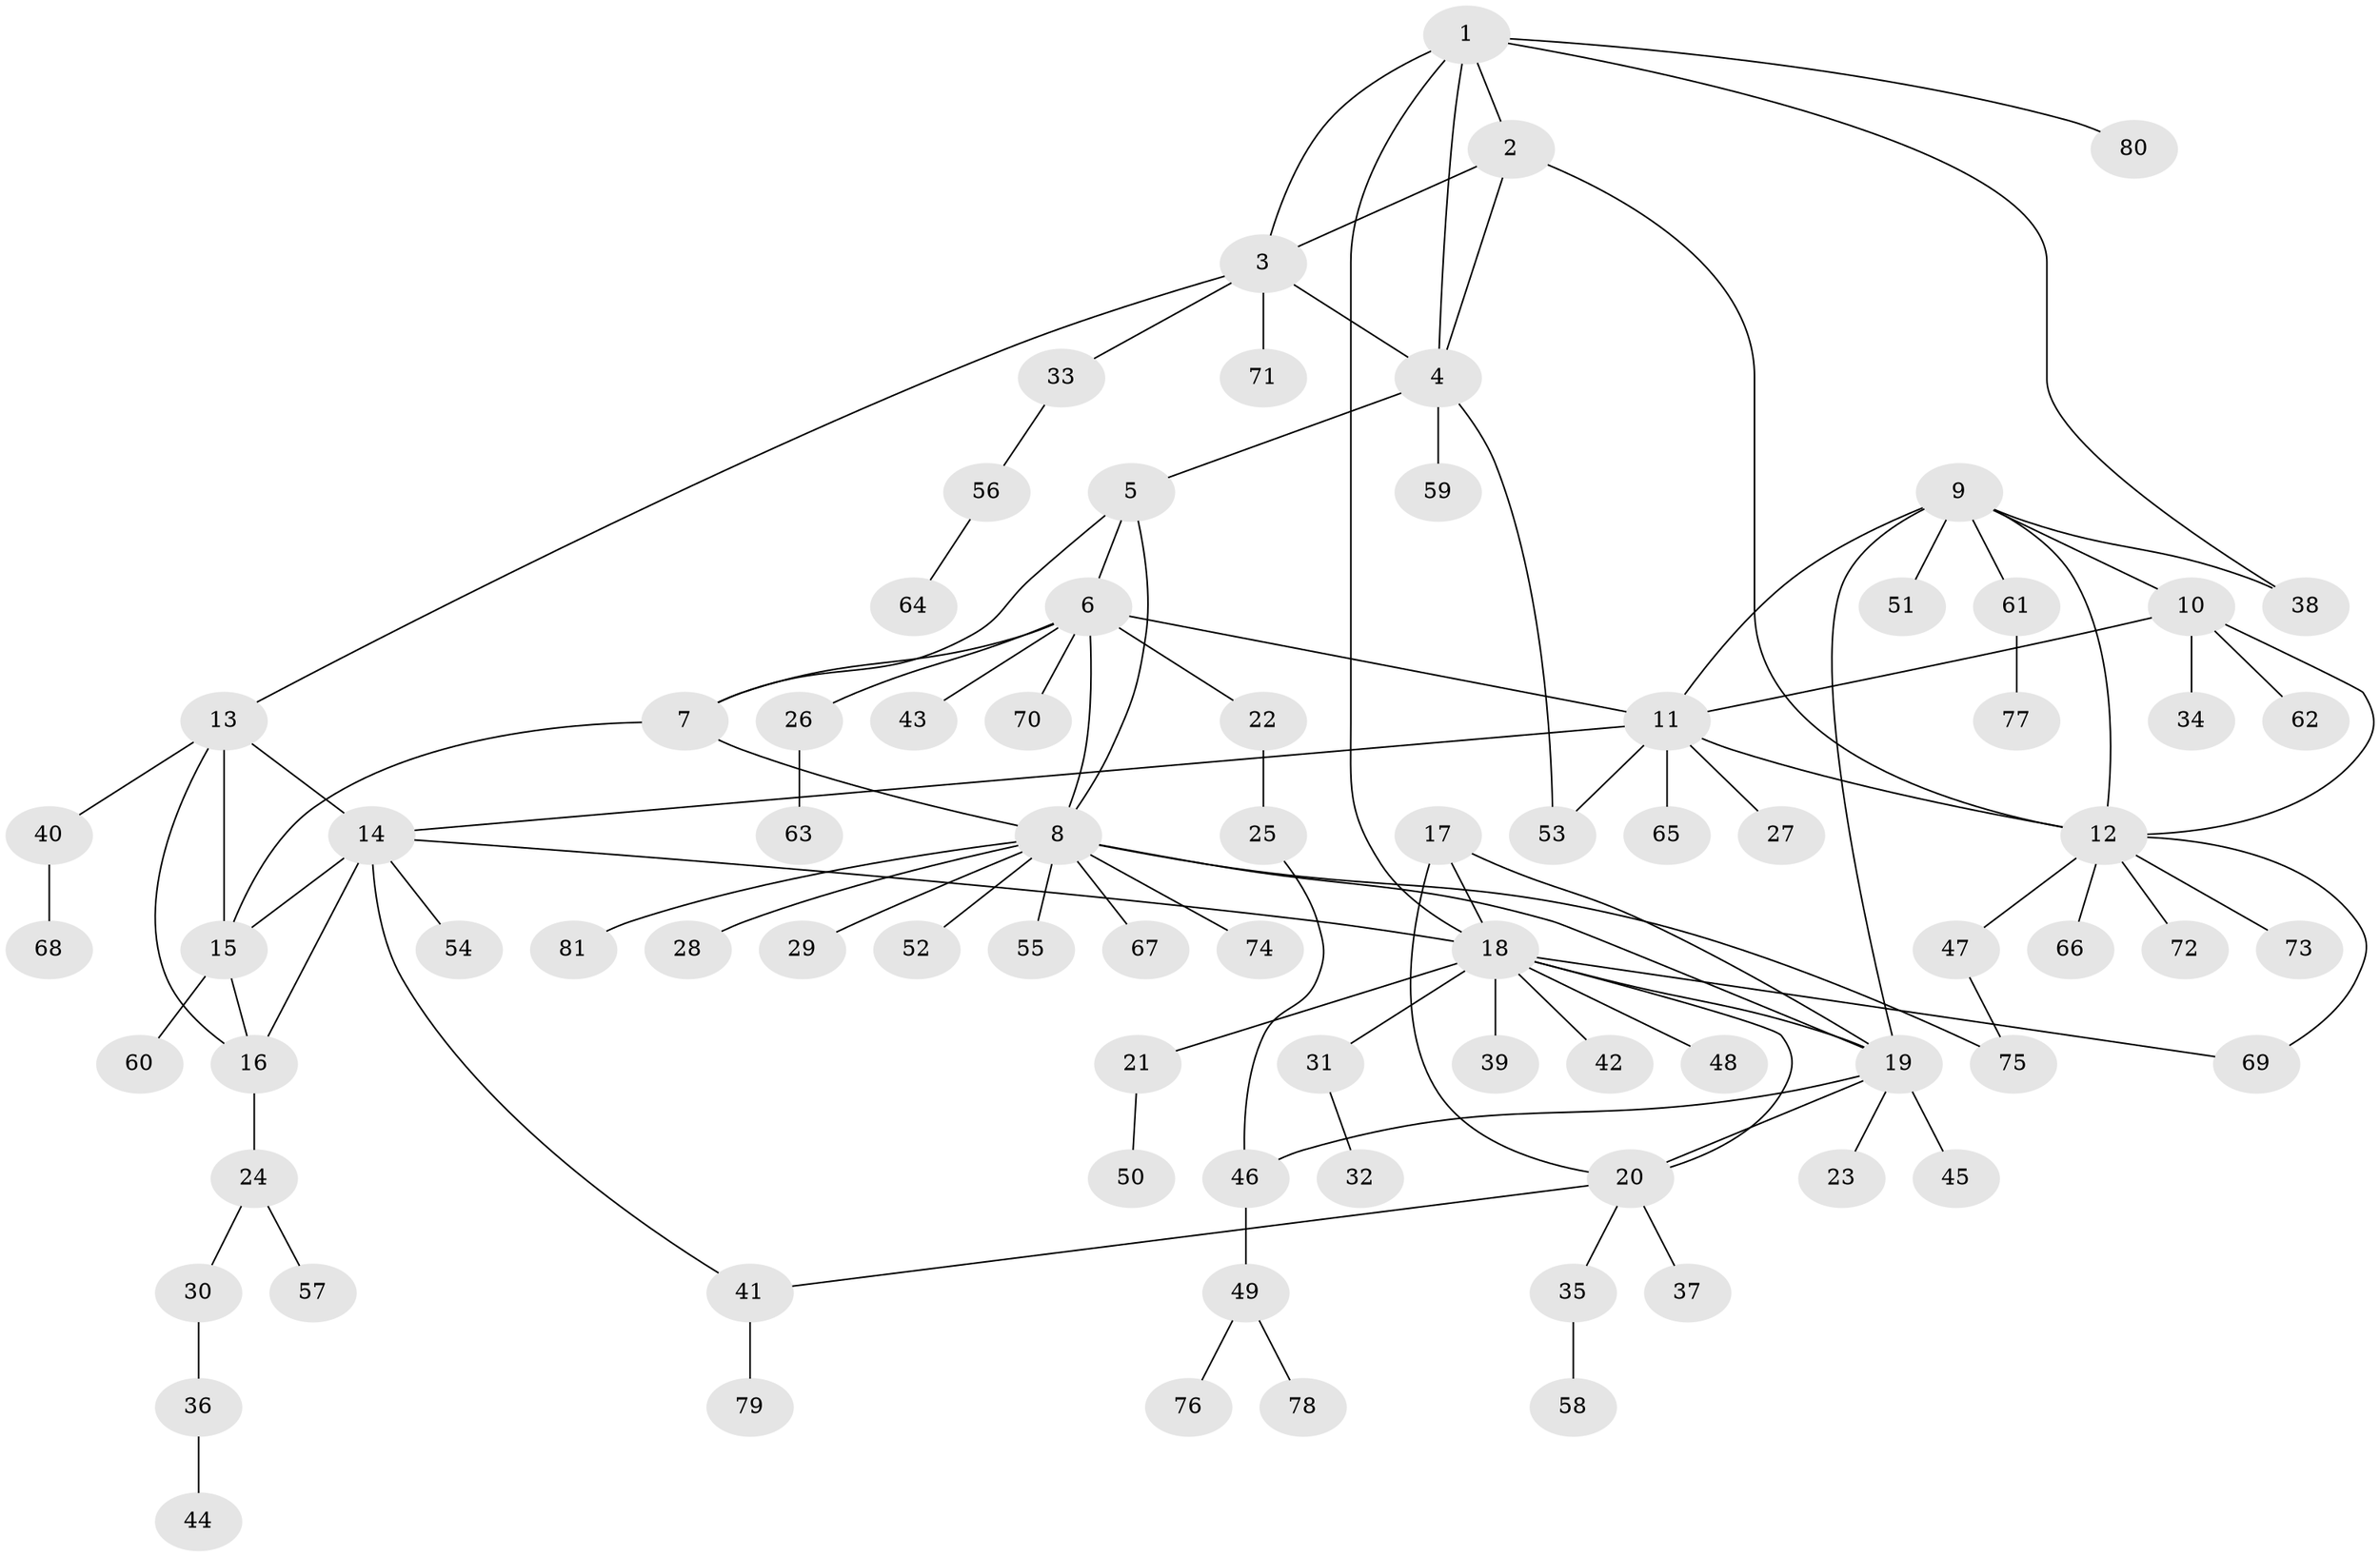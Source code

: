 // coarse degree distribution, {6: 0.034482758620689655, 4: 0.017241379310344827, 5: 0.05172413793103448, 8: 0.05172413793103448, 7: 0.06896551724137931, 18: 0.017241379310344827, 3: 0.034482758620689655, 10: 0.017241379310344827, 1: 0.603448275862069, 2: 0.10344827586206896}
// Generated by graph-tools (version 1.1) at 2025/52/02/27/25 19:52:19]
// undirected, 81 vertices, 107 edges
graph export_dot {
graph [start="1"]
  node [color=gray90,style=filled];
  1;
  2;
  3;
  4;
  5;
  6;
  7;
  8;
  9;
  10;
  11;
  12;
  13;
  14;
  15;
  16;
  17;
  18;
  19;
  20;
  21;
  22;
  23;
  24;
  25;
  26;
  27;
  28;
  29;
  30;
  31;
  32;
  33;
  34;
  35;
  36;
  37;
  38;
  39;
  40;
  41;
  42;
  43;
  44;
  45;
  46;
  47;
  48;
  49;
  50;
  51;
  52;
  53;
  54;
  55;
  56;
  57;
  58;
  59;
  60;
  61;
  62;
  63;
  64;
  65;
  66;
  67;
  68;
  69;
  70;
  71;
  72;
  73;
  74;
  75;
  76;
  77;
  78;
  79;
  80;
  81;
  1 -- 2;
  1 -- 3;
  1 -- 4;
  1 -- 18;
  1 -- 38;
  1 -- 80;
  2 -- 3;
  2 -- 4;
  2 -- 12;
  3 -- 4;
  3 -- 13;
  3 -- 33;
  3 -- 71;
  4 -- 5;
  4 -- 53;
  4 -- 59;
  5 -- 6;
  5 -- 7;
  5 -- 8;
  6 -- 7;
  6 -- 8;
  6 -- 11;
  6 -- 22;
  6 -- 26;
  6 -- 43;
  6 -- 70;
  7 -- 8;
  7 -- 15;
  8 -- 19;
  8 -- 28;
  8 -- 29;
  8 -- 52;
  8 -- 55;
  8 -- 67;
  8 -- 74;
  8 -- 75;
  8 -- 81;
  9 -- 10;
  9 -- 11;
  9 -- 12;
  9 -- 19;
  9 -- 38;
  9 -- 51;
  9 -- 61;
  10 -- 11;
  10 -- 12;
  10 -- 34;
  10 -- 62;
  11 -- 12;
  11 -- 14;
  11 -- 27;
  11 -- 53;
  11 -- 65;
  12 -- 47;
  12 -- 66;
  12 -- 69;
  12 -- 72;
  12 -- 73;
  13 -- 14;
  13 -- 15;
  13 -- 16;
  13 -- 40;
  14 -- 15;
  14 -- 16;
  14 -- 18;
  14 -- 41;
  14 -- 54;
  15 -- 16;
  15 -- 60;
  16 -- 24;
  17 -- 18;
  17 -- 19;
  17 -- 20;
  18 -- 19;
  18 -- 20;
  18 -- 21;
  18 -- 31;
  18 -- 39;
  18 -- 42;
  18 -- 48;
  18 -- 69;
  19 -- 20;
  19 -- 23;
  19 -- 45;
  19 -- 46;
  20 -- 35;
  20 -- 37;
  20 -- 41;
  21 -- 50;
  22 -- 25;
  24 -- 30;
  24 -- 57;
  25 -- 46;
  26 -- 63;
  30 -- 36;
  31 -- 32;
  33 -- 56;
  35 -- 58;
  36 -- 44;
  40 -- 68;
  41 -- 79;
  46 -- 49;
  47 -- 75;
  49 -- 76;
  49 -- 78;
  56 -- 64;
  61 -- 77;
}
